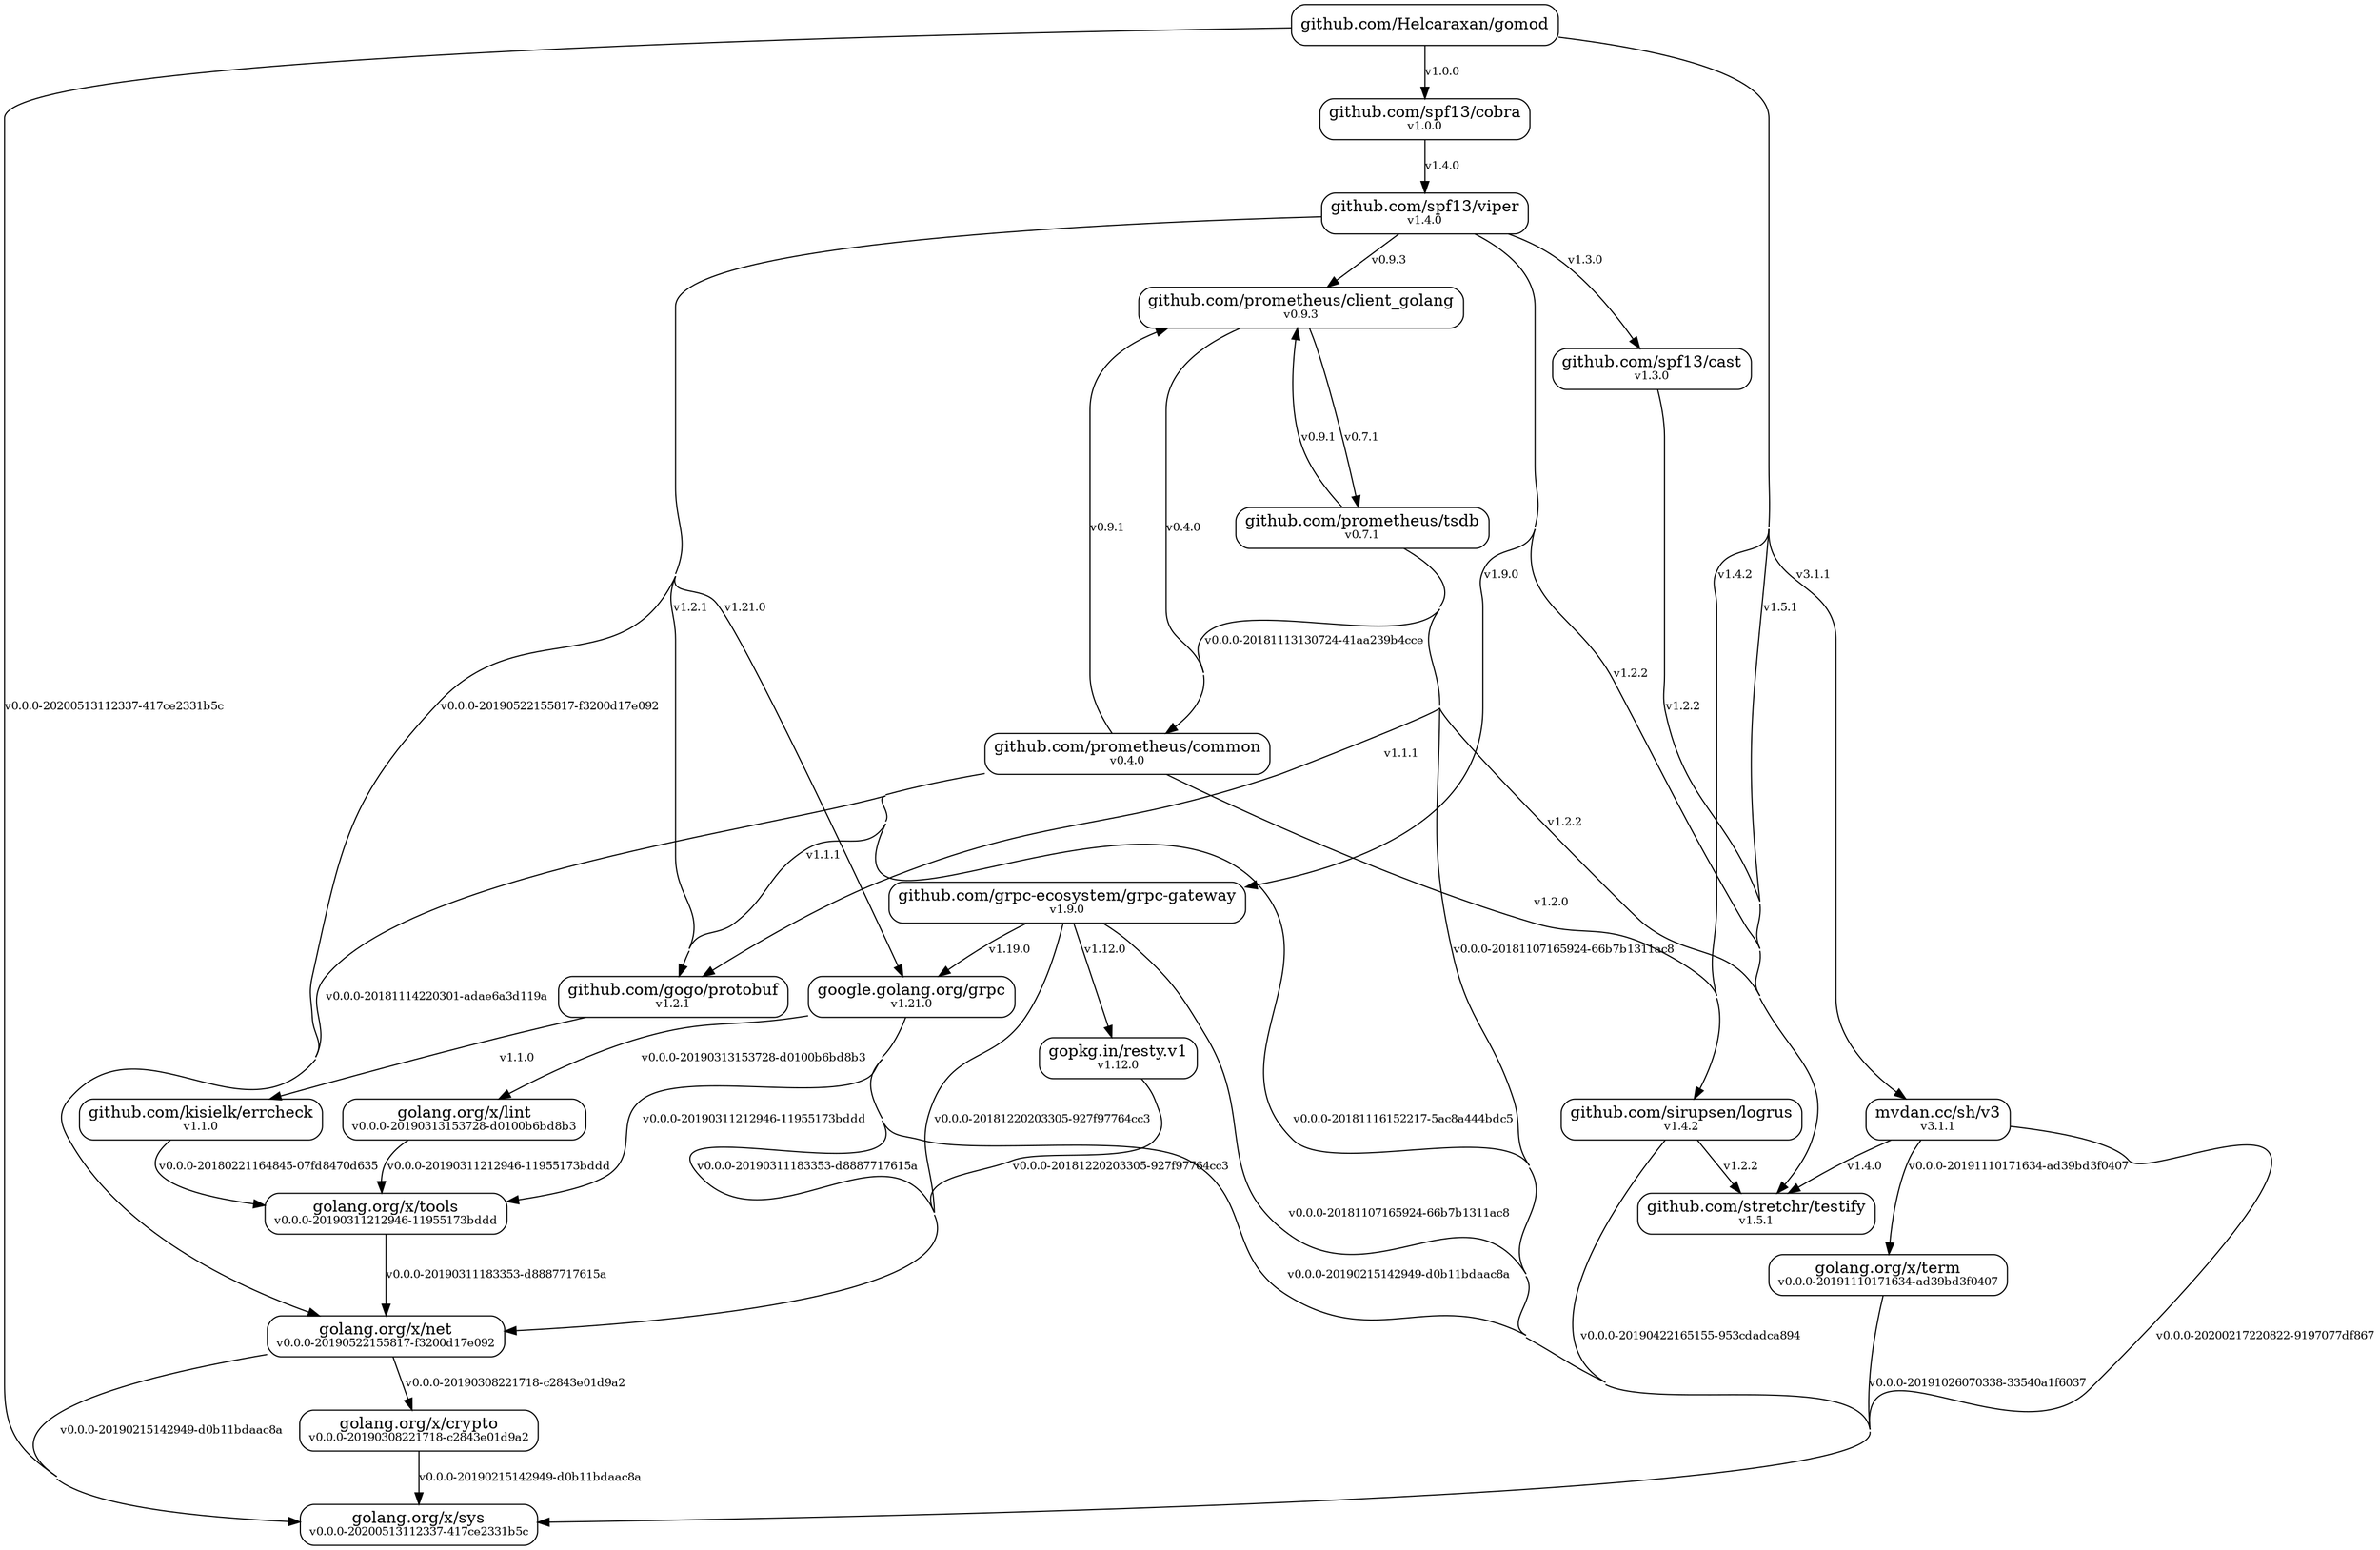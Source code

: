 strict digraph {
  node [shape=box,style=rounded]
  start=0
  concentrate=true
  "github.com/Helcaraxan/gomod"
  "golang.org/x/sys" [label=<golang.org/x/sys<br /><font point-size="10">v0.0.0-20200513112337-417ce2331b5c</font>>]
  "github.com/sirupsen/logrus" [label=<github.com/sirupsen/logrus<br /><font point-size="10">v1.4.2</font>>]
  "github.com/stretchr/testify" [label=<github.com/stretchr/testify<br /><font point-size="10">v1.5.1</font>>]
  "github.com/spf13/cobra" [label=<github.com/spf13/cobra<br /><font point-size="10">v1.0.0</font>>]
  "mvdan.cc/sh/v3" [label=<mvdan.cc/sh/v3<br /><font point-size="10">v3.1.1</font>>]
  "github.com/kisielk/errcheck" [label=<github.com/kisielk/errcheck<br /><font point-size="10">v1.1.0</font>>]
  "golang.org/x/net" [label=<golang.org/x/net<br /><font point-size="10">v0.0.0-20190522155817-f3200d17e092</font>>]
  "google.golang.org/grpc" [label=<google.golang.org/grpc<br /><font point-size="10">v1.21.0</font>>]
  "gopkg.in/resty.v1" [label=<gopkg.in/resty.v1<br /><font point-size="10">v1.12.0</font>>]
  "golang.org/x/tools" [label=<golang.org/x/tools<br /><font point-size="10">v0.0.0-20190311212946-11955173bddd</font>>]
  "github.com/prometheus/common" [label=<github.com/prometheus/common<br /><font point-size="10">v0.4.0</font>>]
  "github.com/prometheus/tsdb" [label=<github.com/prometheus/tsdb<br /><font point-size="10">v0.7.1</font>>]
  "github.com/gogo/protobuf" [label=<github.com/gogo/protobuf<br /><font point-size="10">v1.2.1</font>>]
  "github.com/prometheus/client_golang" [label=<github.com/prometheus/client_golang<br /><font point-size="10">v0.9.3</font>>]
  "github.com/spf13/viper" [label=<github.com/spf13/viper<br /><font point-size="10">v1.4.0</font>>]
  "github.com/grpc-ecosystem/grpc-gateway" [label=<github.com/grpc-ecosystem/grpc-gateway<br /><font point-size="10">v1.9.0</font>>]
  "github.com/spf13/cast" [label=<github.com/spf13/cast<br /><font point-size="10">v1.3.0</font>>]
  "golang.org/x/crypto" [label=<golang.org/x/crypto<br /><font point-size="10">v0.0.0-20190308221718-c2843e01d9a2</font>>]
  "golang.org/x/lint" [label=<golang.org/x/lint<br /><font point-size="10">v0.0.0-20190313153728-d0100b6bd8b3</font>>]
  "golang.org/x/term" [label=<golang.org/x/term<br /><font point-size="10">v0.0.0-20191110171634-ad39bd3f0407</font>>]
  "github.com/Helcaraxan/gomod" -> "github.com/sirupsen/logrus" [minlen=6,label=<<font point-size="10">v1.4.2</font>>]
  "github.com/Helcaraxan/gomod" -> "github.com/spf13/cobra" [label=<<font point-size="10">v1.0.0</font>>]
  "github.com/Helcaraxan/gomod" -> "github.com/stretchr/testify" [minlen=3,label=<<font point-size="10">v1.5.1</font>>]
  "github.com/Helcaraxan/gomod" -> "golang.org/x/sys" [minlen=4,label=<<font point-size="10">v0.0.0-20200513112337-417ce2331b5c</font>>]
  "github.com/Helcaraxan/gomod" -> "mvdan.cc/sh/v3" [label=<<font point-size="10">v3.1.1</font>>]
  "github.com/gogo/protobuf" -> "github.com/kisielk/errcheck" [label=<<font point-size="10">v1.1.0</font>>]
  "github.com/grpc-ecosystem/grpc-gateway" -> "golang.org/x/net" [minlen=2,label=<<font point-size="10">v0.0.0-20181220203305-927f97764cc3</font>>]
  "github.com/grpc-ecosystem/grpc-gateway" -> "golang.org/x/sys" [minlen=3,label=<<font point-size="10">v0.0.0-20181107165924-66b7b1311ac8</font>>]
  "github.com/grpc-ecosystem/grpc-gateway" -> "google.golang.org/grpc" [label=<<font point-size="10">v1.19.0</font>>]
  "github.com/grpc-ecosystem/grpc-gateway" -> "gopkg.in/resty.v1" [label=<<font point-size="10">v1.12.0</font>>]
  "github.com/kisielk/errcheck" -> "golang.org/x/tools" [label=<<font point-size="10">v0.0.0-20180221164845-07fd8470d635</font>>]
  "github.com/prometheus/client_golang" -> "github.com/prometheus/common" [minlen=2,label=<<font point-size="10">v0.4.0</font>>]
  "github.com/prometheus/client_golang" -> "github.com/prometheus/tsdb" [minlen=3,label=<<font point-size="10">v0.7.1</font>>]
  "github.com/prometheus/common" -> "github.com/gogo/protobuf" [minlen=3,label=<<font point-size="10">v1.1.1</font>>]
  "github.com/prometheus/common" -> "github.com/prometheus/client_golang" [label=<<font point-size="10">v0.9.1</font>>]
  "github.com/prometheus/common" -> "github.com/sirupsen/logrus" [minlen=4,label=<<font point-size="10">v1.2.0</font>>]
  "github.com/prometheus/common" -> "golang.org/x/net" [minlen=6,label=<<font point-size="10">v0.0.0-20181114220301-adae6a3d119a</font>>]
  "github.com/prometheus/common" -> "golang.org/x/sys" [minlen=7,label=<<font point-size="10">v0.0.0-20181116152217-5ac8a444bdc5</font>>]
  "github.com/prometheus/tsdb" -> "github.com/gogo/protobuf" [minlen=4,label=<<font point-size="10">v1.1.1</font>>]
  "github.com/prometheus/tsdb" -> "github.com/prometheus/client_golang" [minlen=2,label=<<font point-size="10">v0.9.1</font>>]
  "github.com/prometheus/tsdb" -> "github.com/prometheus/common" [minlen=3,label=<<font point-size="10">v0.0.0-20181113130724-41aa239b4cce</font>>]
  "github.com/prometheus/tsdb" -> "github.com/stretchr/testify" [minlen=4,label=<<font point-size="10">v1.2.2</font>>]
  "github.com/prometheus/tsdb" -> "golang.org/x/sys" [minlen=8,label=<<font point-size="10">v0.0.0-20181107165924-66b7b1311ac8</font>>]
  "github.com/sirupsen/logrus" -> "github.com/stretchr/testify" [label=<<font point-size="10">v1.2.2</font>>]
  "github.com/sirupsen/logrus" -> "golang.org/x/sys" [label=<<font point-size="10">v0.0.0-20190422165155-953cdadca894</font>>]
  "github.com/spf13/cast" -> "github.com/stretchr/testify" [label=<<font point-size="10">v1.2.2</font>>]
  "github.com/spf13/cobra" -> "github.com/spf13/viper" [label=<<font point-size="10">v1.4.0</font>>]
  "github.com/spf13/viper" -> "github.com/gogo/protobuf" [minlen=3,label=<<font point-size="10">v1.2.1</font>>]
  "github.com/spf13/viper" -> "github.com/grpc-ecosystem/grpc-gateway" [label=<<font point-size="10">v1.9.0</font>>]
  "github.com/spf13/viper" -> "github.com/prometheus/client_golang" [label=<<font point-size="10">v0.9.3</font>>]
  "github.com/spf13/viper" -> "github.com/spf13/cast" [label=<<font point-size="10">v1.3.0</font>>]
  "github.com/spf13/viper" -> "github.com/stretchr/testify" [minlen=4,label=<<font point-size="10">v1.2.2</font>>]
  "github.com/spf13/viper" -> "golang.org/x/net" [minlen=6,label=<<font point-size="10">v0.0.0-20190522155817-f3200d17e092</font>>]
  "github.com/spf13/viper" -> "google.golang.org/grpc" [minlen=2,label=<<font point-size="10">v1.21.0</font>>]
  "golang.org/x/crypto" -> "golang.org/x/sys" [label=<<font point-size="10">v0.0.0-20190215142949-d0b11bdaac8a</font>>]
  "golang.org/x/lint" -> "golang.org/x/tools" [label=<<font point-size="10">v0.0.0-20190311212946-11955173bddd</font>>]
  "golang.org/x/net" -> "golang.org/x/crypto" [label=<<font point-size="10">v0.0.0-20190308221718-c2843e01d9a2</font>>]
  "golang.org/x/net" -> "golang.org/x/sys" [minlen=2,label=<<font point-size="10">v0.0.0-20190215142949-d0b11bdaac8a</font>>]
  "golang.org/x/term" -> "golang.org/x/sys" [label=<<font point-size="10">v0.0.0-20191026070338-33540a1f6037</font>>]
  "golang.org/x/tools" -> "golang.org/x/net" [label=<<font point-size="10">v0.0.0-20190311183353-d8887717615a</font>>]
  "google.golang.org/grpc" -> "golang.org/x/lint" [label=<<font point-size="10">v0.0.0-20190313153728-d0100b6bd8b3</font>>]
  "google.golang.org/grpc" -> "golang.org/x/net" [minlen=3,label=<<font point-size="10">v0.0.0-20190311183353-d8887717615a</font>>]
  "google.golang.org/grpc" -> "golang.org/x/sys" [minlen=4,label=<<font point-size="10">v0.0.0-20190215142949-d0b11bdaac8a</font>>]
  "google.golang.org/grpc" -> "golang.org/x/tools" [minlen=2,label=<<font point-size="10">v0.0.0-20190311212946-11955173bddd</font>>]
  "gopkg.in/resty.v1" -> "golang.org/x/net" [label=<<font point-size="10">v0.0.0-20181220203305-927f97764cc3</font>>]
  "mvdan.cc/sh/v3" -> "github.com/stretchr/testify" [label=<<font point-size="10">v1.4.0</font>>]
  "mvdan.cc/sh/v3" -> "golang.org/x/sys" [minlen=2,label=<<font point-size="10">v0.0.0-20200217220822-9197077df867</font>>]
  "mvdan.cc/sh/v3" -> "golang.org/x/term" [label=<<font point-size="10">v0.0.0-20191110171634-ad39bd3f0407</font>>]
}
